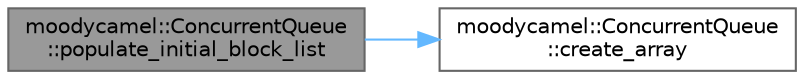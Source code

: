 digraph "moodycamel::ConcurrentQueue::populate_initial_block_list"
{
 // INTERACTIVE_SVG=YES
 // LATEX_PDF_SIZE
  bgcolor="transparent";
  edge [fontname=Helvetica,fontsize=10,labelfontname=Helvetica,labelfontsize=10];
  node [fontname=Helvetica,fontsize=10,shape=box,height=0.2,width=0.4];
  rankdir="LR";
  Node1 [id="Node000001",label="moodycamel::ConcurrentQueue\l::populate_initial_block_list",height=0.2,width=0.4,color="gray40", fillcolor="grey60", style="filled", fontcolor="black",tooltip=" "];
  Node1 -> Node2 [id="edge1_Node000001_Node000002",color="steelblue1",style="solid",tooltip=" "];
  Node2 [id="Node000002",label="moodycamel::ConcurrentQueue\l::create_array",height=0.2,width=0.4,color="grey40", fillcolor="white", style="filled",URL="$d8/dc8/classmoodycamel_1_1ConcurrentQueue.html#a7272e6551e66f29924b8ee9076bd0042",tooltip=" "];
}
